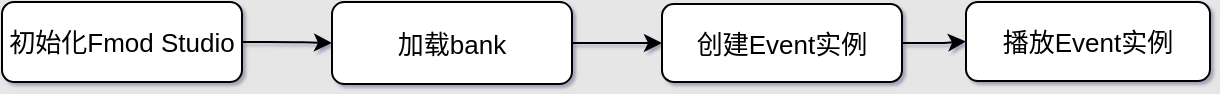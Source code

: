 <mxfile version="14.6.13" type="device"><diagram id="RlHcf3f81Qy1qFRoTnG3" name="第 1 页"><mxGraphModel dx="1088" dy="880" grid="0" gridSize="10" guides="1" tooltips="1" connect="1" arrows="1" fold="1" page="1" pageScale="1" pageWidth="827" pageHeight="1169" background="#E6E6E6" math="0" shadow="1"><root><mxCell id="0"/><mxCell id="1" parent="0"/><mxCell id="6wHmMVUkzwfRH3YuPITp-3" value="" style="edgeStyle=orthogonalEdgeStyle;curved=0;rounded=1;sketch=0;orthogonalLoop=1;jettySize=auto;html=1;" edge="1" parent="1" source="6wHmMVUkzwfRH3YuPITp-1" target="6wHmMVUkzwfRH3YuPITp-2"><mxGeometry relative="1" as="geometry"/></mxCell><mxCell id="6wHmMVUkzwfRH3YuPITp-1" value="初始化Fmod Studio" style="whiteSpace=wrap;html=1;fontSize=13;rounded=1;" vertex="1" parent="1"><mxGeometry x="90" y="160" width="120" height="40" as="geometry"/></mxCell><mxCell id="6wHmMVUkzwfRH3YuPITp-5" value="" style="edgeStyle=orthogonalEdgeStyle;curved=0;rounded=1;sketch=0;orthogonalLoop=1;jettySize=auto;html=1;" edge="1" parent="1" source="6wHmMVUkzwfRH3YuPITp-2" target="6wHmMVUkzwfRH3YuPITp-4"><mxGeometry relative="1" as="geometry"/></mxCell><mxCell id="6wHmMVUkzwfRH3YuPITp-2" value="加载bank" style="whiteSpace=wrap;html=1;rounded=1;fontSize=13;" vertex="1" parent="1"><mxGeometry x="255" y="160" width="120" height="41" as="geometry"/></mxCell><mxCell id="6wHmMVUkzwfRH3YuPITp-7" value="" style="edgeStyle=orthogonalEdgeStyle;curved=0;rounded=1;sketch=0;orthogonalLoop=1;jettySize=auto;html=1;" edge="1" parent="1" source="6wHmMVUkzwfRH3YuPITp-4" target="6wHmMVUkzwfRH3YuPITp-6"><mxGeometry relative="1" as="geometry"/></mxCell><mxCell id="6wHmMVUkzwfRH3YuPITp-4" value="创建Event实例" style="whiteSpace=wrap;html=1;rounded=1;fontSize=13;" vertex="1" parent="1"><mxGeometry x="420" y="161" width="120" height="39" as="geometry"/></mxCell><mxCell id="6wHmMVUkzwfRH3YuPITp-6" value="播放Event实例" style="whiteSpace=wrap;html=1;rounded=1;fontSize=13;" vertex="1" parent="1"><mxGeometry x="572" y="160" width="122" height="39.5" as="geometry"/></mxCell></root></mxGraphModel></diagram></mxfile>